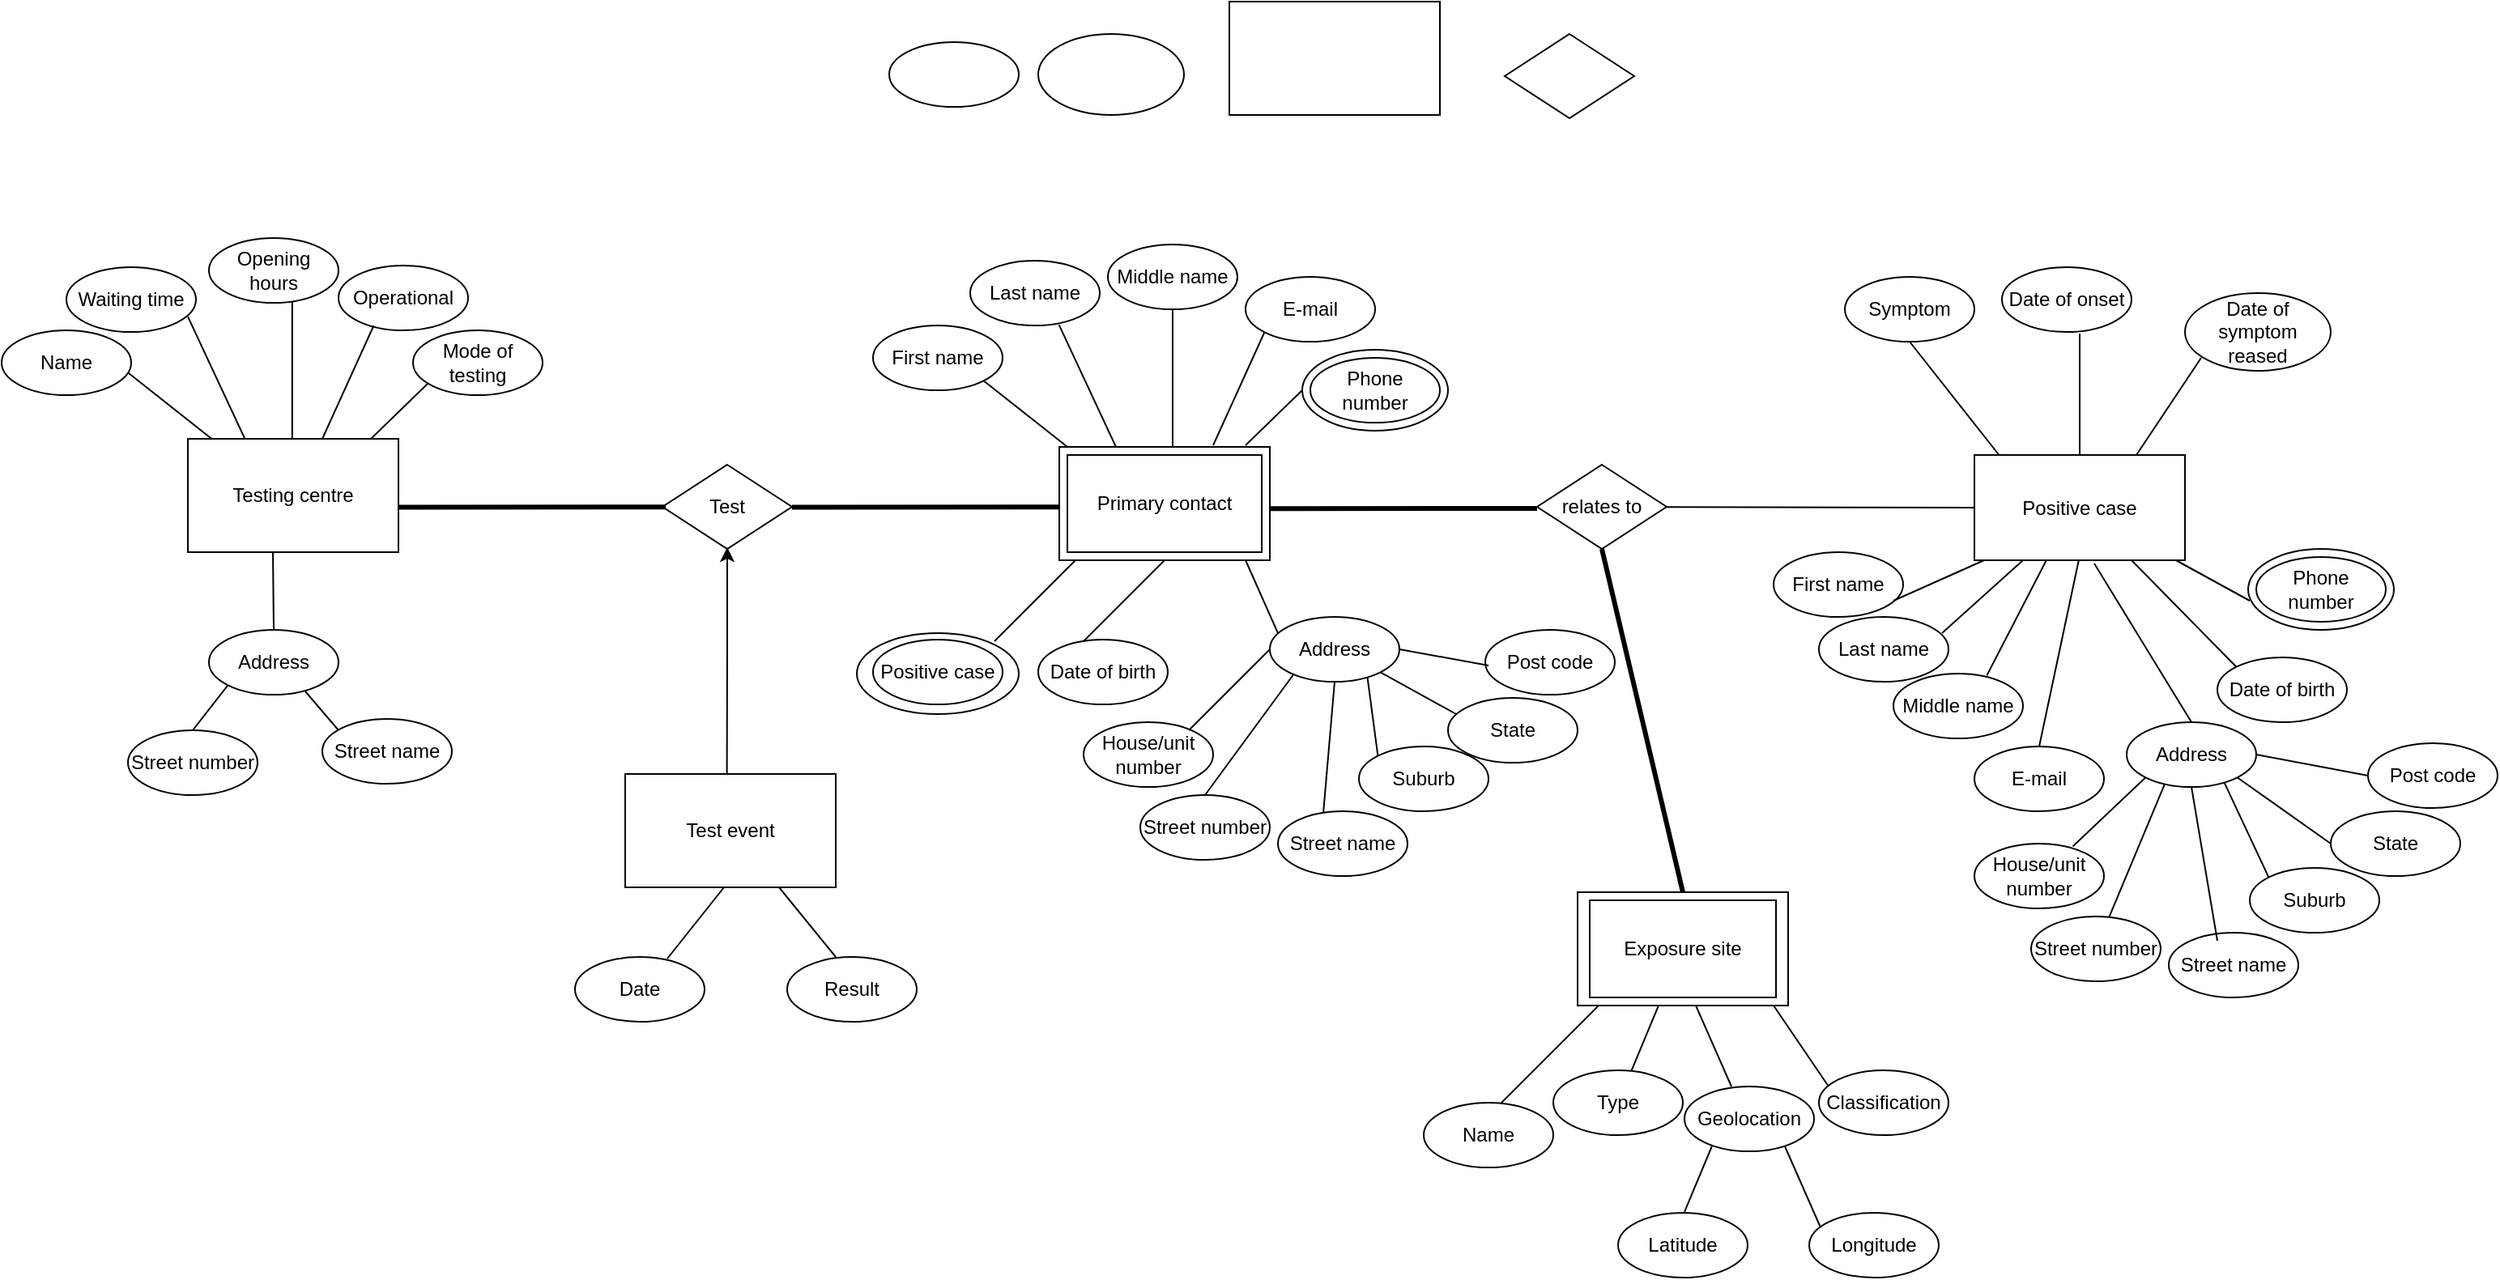 <mxfile version="14.9.8" type="github">
  <diagram id="R2lEEEUBdFMjLlhIrx00" name="Page-1">
    <mxGraphModel dx="2583" dy="1677" grid="1" gridSize="10" guides="1" tooltips="1" connect="1" arrows="1" fold="1" page="1" pageScale="1" pageWidth="1100" pageHeight="850" math="0" shadow="0" extFonts="Permanent Marker^https://fonts.googleapis.com/css?family=Permanent+Marker">
      <root>
        <mxCell id="0" />
        <mxCell id="1" parent="0" />
        <mxCell id="YlgnMmfE0ZR5ilOv5xmK-1" value="Primary contact" style="rounded=0;whiteSpace=wrap;html=1;" vertex="1" parent="1">
          <mxGeometry x="360" y="270" width="120" height="60" as="geometry" />
        </mxCell>
        <mxCell id="YlgnMmfE0ZR5ilOv5xmK-2" value="" style="rounded=0;whiteSpace=wrap;html=1;fillColor=none;" vertex="1" parent="1">
          <mxGeometry x="355" y="265" width="130" height="70" as="geometry" />
        </mxCell>
        <mxCell id="YlgnMmfE0ZR5ilOv5xmK-4" value="" style="endArrow=none;html=1;entryX=1;entryY=1;entryDx=0;entryDy=0;" edge="1" parent="1" target="YlgnMmfE0ZR5ilOv5xmK-8">
          <mxGeometry width="50" height="50" relative="1" as="geometry">
            <mxPoint x="360" y="265" as="sourcePoint" />
            <mxPoint x="365" y="230" as="targetPoint" />
          </mxGeometry>
        </mxCell>
        <mxCell id="YlgnMmfE0ZR5ilOv5xmK-5" value="" style="endArrow=none;html=1;entryX=0.685;entryY=0.99;entryDx=0;entryDy=0;entryPerimeter=0;" edge="1" parent="1" target="YlgnMmfE0ZR5ilOv5xmK-13">
          <mxGeometry width="50" height="50" relative="1" as="geometry">
            <mxPoint x="390" y="265" as="sourcePoint" />
            <mxPoint x="395" y="230" as="targetPoint" />
          </mxGeometry>
        </mxCell>
        <mxCell id="YlgnMmfE0ZR5ilOv5xmK-6" value="" style="endArrow=none;html=1;entryX=0;entryY=1;entryDx=0;entryDy=0;" edge="1" parent="1" target="YlgnMmfE0ZR5ilOv5xmK-15">
          <mxGeometry width="50" height="50" relative="1" as="geometry">
            <mxPoint x="450" y="264" as="sourcePoint" />
            <mxPoint x="455" y="214" as="targetPoint" />
          </mxGeometry>
        </mxCell>
        <mxCell id="YlgnMmfE0ZR5ilOv5xmK-7" value="" style="endArrow=none;html=1;entryX=0;entryY=0.5;entryDx=0;entryDy=0;" edge="1" parent="1" target="YlgnMmfE0ZR5ilOv5xmK-16">
          <mxGeometry width="50" height="50" relative="1" as="geometry">
            <mxPoint x="470" y="264" as="sourcePoint" />
            <mxPoint x="480" y="224" as="targetPoint" />
          </mxGeometry>
        </mxCell>
        <mxCell id="YlgnMmfE0ZR5ilOv5xmK-8" value="First name" style="ellipse;whiteSpace=wrap;html=1;fillColor=none;gradientColor=none;" vertex="1" parent="1">
          <mxGeometry x="240" y="190" width="80" height="40" as="geometry" />
        </mxCell>
        <mxCell id="YlgnMmfE0ZR5ilOv5xmK-9" value="" style="endArrow=none;html=1;entryX=0.5;entryY=1;entryDx=0;entryDy=0;" edge="1" parent="1" target="YlgnMmfE0ZR5ilOv5xmK-14">
          <mxGeometry width="50" height="50" relative="1" as="geometry">
            <mxPoint x="425" y="265" as="sourcePoint" />
            <mxPoint x="430" y="230" as="targetPoint" />
          </mxGeometry>
        </mxCell>
        <mxCell id="YlgnMmfE0ZR5ilOv5xmK-11" value="Phone number" style="ellipse;whiteSpace=wrap;html=1;fillColor=none;gradientColor=none;" vertex="1" parent="1">
          <mxGeometry x="510" y="210" width="80" height="40" as="geometry" />
        </mxCell>
        <mxCell id="YlgnMmfE0ZR5ilOv5xmK-13" value="Last name" style="ellipse;whiteSpace=wrap;html=1;fillColor=none;gradientColor=none;" vertex="1" parent="1">
          <mxGeometry x="300" y="150" width="80" height="40" as="geometry" />
        </mxCell>
        <mxCell id="YlgnMmfE0ZR5ilOv5xmK-14" value="Middle name" style="ellipse;whiteSpace=wrap;html=1;fillColor=none;gradientColor=none;" vertex="1" parent="1">
          <mxGeometry x="385" y="140" width="80" height="40" as="geometry" />
        </mxCell>
        <mxCell id="YlgnMmfE0ZR5ilOv5xmK-15" value="E-mail" style="ellipse;whiteSpace=wrap;html=1;fillColor=none;gradientColor=none;" vertex="1" parent="1">
          <mxGeometry x="470" y="160" width="80" height="40" as="geometry" />
        </mxCell>
        <mxCell id="YlgnMmfE0ZR5ilOv5xmK-16" value="" style="ellipse;whiteSpace=wrap;html=1;fillColor=none;gradientColor=none;" vertex="1" parent="1">
          <mxGeometry x="505" y="205" width="90" height="50" as="geometry" />
        </mxCell>
        <mxCell id="YlgnMmfE0ZR5ilOv5xmK-17" value="" style="endArrow=none;html=1;" edge="1" parent="1">
          <mxGeometry width="50" height="50" relative="1" as="geometry">
            <mxPoint x="315" y="385" as="sourcePoint" />
            <mxPoint x="365" y="335" as="targetPoint" />
          </mxGeometry>
        </mxCell>
        <mxCell id="YlgnMmfE0ZR5ilOv5xmK-18" value="" style="endArrow=none;html=1;" edge="1" parent="1">
          <mxGeometry width="50" height="50" relative="1" as="geometry">
            <mxPoint x="370" y="385" as="sourcePoint" />
            <mxPoint x="420" y="335" as="targetPoint" />
          </mxGeometry>
        </mxCell>
        <mxCell id="YlgnMmfE0ZR5ilOv5xmK-20" value="" style="endArrow=none;html=1;" edge="1" parent="1">
          <mxGeometry width="50" height="50" relative="1" as="geometry">
            <mxPoint x="490" y="380" as="sourcePoint" />
            <mxPoint x="470" y="335" as="targetPoint" />
          </mxGeometry>
        </mxCell>
        <mxCell id="YlgnMmfE0ZR5ilOv5xmK-21" value="" style="endArrow=none;html=1;exitX=0.5;exitY=0;exitDx=0;exitDy=0;" edge="1" parent="1" source="YlgnMmfE0ZR5ilOv5xmK-35">
          <mxGeometry width="50" height="50" relative="1" as="geometry">
            <mxPoint x="470" y="455" as="sourcePoint" />
            <mxPoint x="500" y="405" as="targetPoint" />
          </mxGeometry>
        </mxCell>
        <mxCell id="YlgnMmfE0ZR5ilOv5xmK-22" value="" style="endArrow=none;html=1;entryX=1;entryY=1;entryDx=0;entryDy=0;" edge="1" parent="1" target="YlgnMmfE0ZR5ilOv5xmK-32">
          <mxGeometry width="50" height="50" relative="1" as="geometry">
            <mxPoint x="600" y="430" as="sourcePoint" />
            <mxPoint x="595" y="380" as="targetPoint" />
          </mxGeometry>
        </mxCell>
        <mxCell id="YlgnMmfE0ZR5ilOv5xmK-23" value="" style="endArrow=none;html=1;" edge="1" parent="1">
          <mxGeometry width="50" height="50" relative="1" as="geometry">
            <mxPoint x="435" y="440" as="sourcePoint" />
            <mxPoint x="485" y="390" as="targetPoint" />
          </mxGeometry>
        </mxCell>
        <mxCell id="YlgnMmfE0ZR5ilOv5xmK-24" value="" style="endArrow=none;html=1;entryX=1;entryY=0.5;entryDx=0;entryDy=0;" edge="1" parent="1" target="YlgnMmfE0ZR5ilOv5xmK-32">
          <mxGeometry width="50" height="50" relative="1" as="geometry">
            <mxPoint x="620" y="400" as="sourcePoint" />
            <mxPoint x="610" y="400" as="targetPoint" />
          </mxGeometry>
        </mxCell>
        <mxCell id="YlgnMmfE0ZR5ilOv5xmK-25" value="" style="endArrow=none;html=1;entryX=0.753;entryY=0.93;entryDx=0;entryDy=0;entryPerimeter=0;exitX=0;exitY=0;exitDx=0;exitDy=0;" edge="1" parent="1" source="YlgnMmfE0ZR5ilOv5xmK-37" target="YlgnMmfE0ZR5ilOv5xmK-32">
          <mxGeometry width="50" height="50" relative="1" as="geometry">
            <mxPoint x="555" y="450" as="sourcePoint" />
            <mxPoint x="555" y="400" as="targetPoint" />
          </mxGeometry>
        </mxCell>
        <mxCell id="YlgnMmfE0ZR5ilOv5xmK-26" value="" style="endArrow=none;html=1;entryX=0.5;entryY=1;entryDx=0;entryDy=0;exitX=0.35;exitY=0.03;exitDx=0;exitDy=0;exitPerimeter=0;" edge="1" parent="1" source="YlgnMmfE0ZR5ilOv5xmK-36" target="YlgnMmfE0ZR5ilOv5xmK-32">
          <mxGeometry width="50" height="50" relative="1" as="geometry">
            <mxPoint x="510" y="460" as="sourcePoint" />
            <mxPoint x="535" y="410" as="targetPoint" />
          </mxGeometry>
        </mxCell>
        <mxCell id="YlgnMmfE0ZR5ilOv5xmK-28" value="" style="ellipse;whiteSpace=wrap;html=1;fillColor=none;gradientColor=none;" vertex="1" parent="1">
          <mxGeometry x="250" y="15" width="80" height="40" as="geometry" />
        </mxCell>
        <mxCell id="YlgnMmfE0ZR5ilOv5xmK-29" value="" style="ellipse;whiteSpace=wrap;html=1;fillColor=none;gradientColor=none;" vertex="1" parent="1">
          <mxGeometry x="230" y="380" width="100" height="50" as="geometry" />
        </mxCell>
        <mxCell id="YlgnMmfE0ZR5ilOv5xmK-30" style="edgeStyle=orthogonalEdgeStyle;rounded=0;orthogonalLoop=1;jettySize=auto;html=1;exitX=0.5;exitY=1;exitDx=0;exitDy=0;" edge="1" parent="1" source="YlgnMmfE0ZR5ilOv5xmK-29" target="YlgnMmfE0ZR5ilOv5xmK-29">
          <mxGeometry relative="1" as="geometry" />
        </mxCell>
        <mxCell id="YlgnMmfE0ZR5ilOv5xmK-32" value="Address" style="ellipse;whiteSpace=wrap;html=1;fillColor=none;gradientColor=none;" vertex="1" parent="1">
          <mxGeometry x="485" y="370" width="80" height="40" as="geometry" />
        </mxCell>
        <mxCell id="YlgnMmfE0ZR5ilOv5xmK-33" value="Date of birth" style="ellipse;whiteSpace=wrap;html=1;fillColor=none;gradientColor=none;" vertex="1" parent="1">
          <mxGeometry x="342" y="384" width="80" height="40" as="geometry" />
        </mxCell>
        <mxCell id="YlgnMmfE0ZR5ilOv5xmK-34" value="House/unit number" style="ellipse;whiteSpace=wrap;html=1;fillColor=none;gradientColor=none;" vertex="1" parent="1">
          <mxGeometry x="370" y="435" width="80" height="40" as="geometry" />
        </mxCell>
        <mxCell id="YlgnMmfE0ZR5ilOv5xmK-35" value="Street number" style="ellipse;whiteSpace=wrap;html=1;fillColor=none;gradientColor=none;" vertex="1" parent="1">
          <mxGeometry x="405" y="480" width="80" height="40" as="geometry" />
        </mxCell>
        <mxCell id="YlgnMmfE0ZR5ilOv5xmK-36" value="Street name" style="ellipse;whiteSpace=wrap;html=1;fillColor=none;gradientColor=none;" vertex="1" parent="1">
          <mxGeometry x="490" y="490" width="80" height="40" as="geometry" />
        </mxCell>
        <mxCell id="YlgnMmfE0ZR5ilOv5xmK-37" value="Suburb" style="ellipse;whiteSpace=wrap;html=1;fillColor=none;gradientColor=none;" vertex="1" parent="1">
          <mxGeometry x="540" y="450" width="80" height="40" as="geometry" />
        </mxCell>
        <mxCell id="YlgnMmfE0ZR5ilOv5xmK-38" value="State" style="ellipse;whiteSpace=wrap;html=1;fillColor=none;gradientColor=none;" vertex="1" parent="1">
          <mxGeometry x="595" y="420" width="80" height="40" as="geometry" />
        </mxCell>
        <mxCell id="YlgnMmfE0ZR5ilOv5xmK-39" value="Post code" style="ellipse;whiteSpace=wrap;html=1;fillColor=none;gradientColor=none;" vertex="1" parent="1">
          <mxGeometry x="618" y="378" width="80" height="40" as="geometry" />
        </mxCell>
        <mxCell id="YlgnMmfE0ZR5ilOv5xmK-40" value="Positive case" style="ellipse;whiteSpace=wrap;html=1;fillColor=none;gradientColor=none;" vertex="1" parent="1">
          <mxGeometry x="240" y="384" width="80" height="40" as="geometry" />
        </mxCell>
        <mxCell id="YlgnMmfE0ZR5ilOv5xmK-41" value="" style="ellipse;whiteSpace=wrap;html=1;fillColor=none;gradientColor=none;" vertex="1" parent="1">
          <mxGeometry x="342" y="10" width="90" height="50" as="geometry" />
        </mxCell>
        <mxCell id="YlgnMmfE0ZR5ilOv5xmK-42" value="" style="rounded=0;whiteSpace=wrap;html=1;fillColor=none;" vertex="1" parent="1">
          <mxGeometry x="460" y="-10" width="130" height="70" as="geometry" />
        </mxCell>
        <mxCell id="YlgnMmfE0ZR5ilOv5xmK-43" value="Positive case" style="rounded=0;whiteSpace=wrap;html=1;fillColor=none;" vertex="1" parent="1">
          <mxGeometry x="920" y="270" width="130" height="65" as="geometry" />
        </mxCell>
        <mxCell id="YlgnMmfE0ZR5ilOv5xmK-44" value="" style="endArrow=none;html=1;entryX=0.5;entryY=1;entryDx=0;entryDy=0;" edge="1" parent="1" target="YlgnMmfE0ZR5ilOv5xmK-47">
          <mxGeometry width="50" height="50" relative="1" as="geometry">
            <mxPoint x="935.2" y="270" as="sourcePoint" />
            <mxPoint x="900" y="194.6" as="targetPoint" />
          </mxGeometry>
        </mxCell>
        <mxCell id="YlgnMmfE0ZR5ilOv5xmK-45" value="" style="endArrow=none;html=1;exitX=0.5;exitY=0;exitDx=0;exitDy=0;" edge="1" parent="1" source="YlgnMmfE0ZR5ilOv5xmK-43">
          <mxGeometry width="50" height="50" relative="1" as="geometry">
            <mxPoint x="995.2" y="270" as="sourcePoint" />
            <mxPoint x="985" y="195" as="targetPoint" />
          </mxGeometry>
        </mxCell>
        <mxCell id="YlgnMmfE0ZR5ilOv5xmK-46" value="" style="endArrow=none;html=1;" edge="1" parent="1">
          <mxGeometry width="50" height="50" relative="1" as="geometry">
            <mxPoint x="1020" y="270" as="sourcePoint" />
            <mxPoint x="1060" y="210" as="targetPoint" />
          </mxGeometry>
        </mxCell>
        <mxCell id="YlgnMmfE0ZR5ilOv5xmK-47" value="Symptom" style="ellipse;whiteSpace=wrap;html=1;fillColor=none;gradientColor=none;" vertex="1" parent="1">
          <mxGeometry x="840" y="160" width="80" height="40" as="geometry" />
        </mxCell>
        <mxCell id="YlgnMmfE0ZR5ilOv5xmK-48" value="Date of onset" style="ellipse;whiteSpace=wrap;html=1;fillColor=none;gradientColor=none;" vertex="1" parent="1">
          <mxGeometry x="937" y="154" width="80" height="40" as="geometry" />
        </mxCell>
        <mxCell id="YlgnMmfE0ZR5ilOv5xmK-49" value="Date of symptom reased" style="ellipse;whiteSpace=wrap;html=1;fillColor=none;gradientColor=none;" vertex="1" parent="1">
          <mxGeometry x="1050" y="170" width="90" height="48" as="geometry" />
        </mxCell>
        <mxCell id="YlgnMmfE0ZR5ilOv5xmK-50" value="" style="endArrow=none;html=1;exitX=0.5;exitY=0;exitDx=0;exitDy=0;" edge="1" parent="1" source="YlgnMmfE0ZR5ilOv5xmK-61">
          <mxGeometry width="50" height="50" relative="1" as="geometry">
            <mxPoint x="980" y="410" as="sourcePoint" />
            <mxPoint x="984.41" y="335.0" as="targetPoint" />
          </mxGeometry>
        </mxCell>
        <mxCell id="YlgnMmfE0ZR5ilOv5xmK-51" value="" style="endArrow=none;html=1;" edge="1" parent="1">
          <mxGeometry width="50" height="50" relative="1" as="geometry">
            <mxPoint x="870" y="360" as="sourcePoint" />
            <mxPoint x="926.0" y="335" as="targetPoint" />
          </mxGeometry>
        </mxCell>
        <mxCell id="YlgnMmfE0ZR5ilOv5xmK-52" value="" style="endArrow=none;html=1;" edge="1" parent="1">
          <mxGeometry width="50" height="50" relative="1" as="geometry">
            <mxPoint x="900" y="380" as="sourcePoint" />
            <mxPoint x="950.0" y="335" as="targetPoint" />
          </mxGeometry>
        </mxCell>
        <mxCell id="YlgnMmfE0ZR5ilOv5xmK-53" value="" style="endArrow=none;html=1;exitX=0.5;exitY=0;exitDx=0;exitDy=0;" edge="1" parent="1" source="YlgnMmfE0ZR5ilOv5xmK-78">
          <mxGeometry width="50" height="50" relative="1" as="geometry">
            <mxPoint x="1030" y="460" as="sourcePoint" />
            <mxPoint x="994" y="337" as="targetPoint" />
          </mxGeometry>
        </mxCell>
        <mxCell id="YlgnMmfE0ZR5ilOv5xmK-54" value="" style="endArrow=none;html=1;exitX=0;exitY=0;exitDx=0;exitDy=0;" edge="1" parent="1" source="YlgnMmfE0ZR5ilOv5xmK-63">
          <mxGeometry width="50" height="50" relative="1" as="geometry">
            <mxPoint x="1040" y="410" as="sourcePoint" />
            <mxPoint x="1017.0" y="335" as="targetPoint" />
          </mxGeometry>
        </mxCell>
        <mxCell id="YlgnMmfE0ZR5ilOv5xmK-55" value="" style="endArrow=none;html=1;" edge="1" parent="1">
          <mxGeometry width="50" height="50" relative="1" as="geometry">
            <mxPoint x="1090" y="360" as="sourcePoint" />
            <mxPoint x="1044.41" y="335" as="targetPoint" />
          </mxGeometry>
        </mxCell>
        <mxCell id="YlgnMmfE0ZR5ilOv5xmK-56" value="" style="endArrow=none;html=1;exitX=0.721;exitY=0.029;exitDx=0;exitDy=0;exitPerimeter=0;" edge="1" parent="1" source="YlgnMmfE0ZR5ilOv5xmK-60">
          <mxGeometry width="50" height="50" relative="1" as="geometry">
            <mxPoint x="940" y="400" as="sourcePoint" />
            <mxPoint x="964.41" y="335" as="targetPoint" />
          </mxGeometry>
        </mxCell>
        <mxCell id="YlgnMmfE0ZR5ilOv5xmK-58" value="First name" style="ellipse;whiteSpace=wrap;html=1;fillColor=none;gradientColor=none;" vertex="1" parent="1">
          <mxGeometry x="796" y="330" width="80" height="40" as="geometry" />
        </mxCell>
        <mxCell id="YlgnMmfE0ZR5ilOv5xmK-59" value="Last name" style="ellipse;whiteSpace=wrap;html=1;fillColor=none;gradientColor=none;" vertex="1" parent="1">
          <mxGeometry x="824" y="370" width="80" height="40" as="geometry" />
        </mxCell>
        <mxCell id="YlgnMmfE0ZR5ilOv5xmK-60" value="Middle name" style="ellipse;whiteSpace=wrap;html=1;fillColor=none;gradientColor=none;" vertex="1" parent="1">
          <mxGeometry x="870" y="405" width="80" height="40" as="geometry" />
        </mxCell>
        <mxCell id="YlgnMmfE0ZR5ilOv5xmK-61" value="E-mail" style="ellipse;whiteSpace=wrap;html=1;fillColor=none;gradientColor=none;" vertex="1" parent="1">
          <mxGeometry x="920" y="450" width="80" height="40" as="geometry" />
        </mxCell>
        <mxCell id="YlgnMmfE0ZR5ilOv5xmK-63" value="Date of birth" style="ellipse;whiteSpace=wrap;html=1;fillColor=none;gradientColor=none;" vertex="1" parent="1">
          <mxGeometry x="1070" y="395" width="80" height="40" as="geometry" />
        </mxCell>
        <mxCell id="YlgnMmfE0ZR5ilOv5xmK-66" value="House/unit number" style="ellipse;whiteSpace=wrap;html=1;fillColor=none;gradientColor=none;" vertex="1" parent="1">
          <mxGeometry x="920" y="510" width="80" height="40" as="geometry" />
        </mxCell>
        <mxCell id="YlgnMmfE0ZR5ilOv5xmK-67" value="Street number" style="ellipse;whiteSpace=wrap;html=1;fillColor=none;gradientColor=none;" vertex="1" parent="1">
          <mxGeometry x="955" y="555" width="80" height="40" as="geometry" />
        </mxCell>
        <mxCell id="YlgnMmfE0ZR5ilOv5xmK-68" value="Street name" style="ellipse;whiteSpace=wrap;html=1;fillColor=none;gradientColor=none;" vertex="1" parent="1">
          <mxGeometry x="1040" y="565" width="80" height="40" as="geometry" />
        </mxCell>
        <mxCell id="YlgnMmfE0ZR5ilOv5xmK-69" value="Suburb" style="ellipse;whiteSpace=wrap;html=1;fillColor=none;gradientColor=none;" vertex="1" parent="1">
          <mxGeometry x="1090" y="525" width="80" height="40" as="geometry" />
        </mxCell>
        <mxCell id="YlgnMmfE0ZR5ilOv5xmK-70" value="State" style="ellipse;whiteSpace=wrap;html=1;fillColor=none;gradientColor=none;" vertex="1" parent="1">
          <mxGeometry x="1140" y="490" width="80" height="40" as="geometry" />
        </mxCell>
        <mxCell id="YlgnMmfE0ZR5ilOv5xmK-71" value="Post code" style="ellipse;whiteSpace=wrap;html=1;fillColor=none;gradientColor=none;" vertex="1" parent="1">
          <mxGeometry x="1163" y="448" width="80" height="40" as="geometry" />
        </mxCell>
        <mxCell id="YlgnMmfE0ZR5ilOv5xmK-72" value="" style="endArrow=none;html=1;entryX=0.292;entryY=0.964;entryDx=0;entryDy=0;entryPerimeter=0;" edge="1" parent="1" source="YlgnMmfE0ZR5ilOv5xmK-67" target="YlgnMmfE0ZR5ilOv5xmK-78">
          <mxGeometry width="50" height="50" relative="1" as="geometry">
            <mxPoint x="965" y="570" as="sourcePoint" />
            <mxPoint x="1020" y="495" as="targetPoint" />
          </mxGeometry>
        </mxCell>
        <mxCell id="YlgnMmfE0ZR5ilOv5xmK-73" value="" style="endArrow=none;html=1;entryX=1;entryY=1;entryDx=0;entryDy=0;exitX=0;exitY=0.5;exitDx=0;exitDy=0;" edge="1" parent="1" target="YlgnMmfE0ZR5ilOv5xmK-78" source="YlgnMmfE0ZR5ilOv5xmK-70">
          <mxGeometry width="50" height="50" relative="1" as="geometry">
            <mxPoint x="1120" y="520" as="sourcePoint" />
            <mxPoint x="1115" y="470" as="targetPoint" />
          </mxGeometry>
        </mxCell>
        <mxCell id="YlgnMmfE0ZR5ilOv5xmK-74" value="" style="endArrow=none;html=1;exitX=0.759;exitY=0.043;exitDx=0;exitDy=0;exitPerimeter=0;entryX=0;entryY=1;entryDx=0;entryDy=0;" edge="1" parent="1" source="YlgnMmfE0ZR5ilOv5xmK-66" target="YlgnMmfE0ZR5ilOv5xmK-78">
          <mxGeometry width="50" height="50" relative="1" as="geometry">
            <mxPoint x="955" y="530" as="sourcePoint" />
            <mxPoint x="1005" y="480" as="targetPoint" />
          </mxGeometry>
        </mxCell>
        <mxCell id="YlgnMmfE0ZR5ilOv5xmK-75" value="" style="endArrow=none;html=1;entryX=1;entryY=0.5;entryDx=0;entryDy=0;exitX=0;exitY=0.5;exitDx=0;exitDy=0;" edge="1" parent="1" target="YlgnMmfE0ZR5ilOv5xmK-78" source="YlgnMmfE0ZR5ilOv5xmK-71">
          <mxGeometry width="50" height="50" relative="1" as="geometry">
            <mxPoint x="1140" y="490" as="sourcePoint" />
            <mxPoint x="1130" y="490" as="targetPoint" />
          </mxGeometry>
        </mxCell>
        <mxCell id="YlgnMmfE0ZR5ilOv5xmK-76" value="" style="endArrow=none;html=1;entryX=0.753;entryY=0.93;entryDx=0;entryDy=0;entryPerimeter=0;exitX=0;exitY=0;exitDx=0;exitDy=0;" edge="1" parent="1" source="YlgnMmfE0ZR5ilOv5xmK-69" target="YlgnMmfE0ZR5ilOv5xmK-78">
          <mxGeometry width="50" height="50" relative="1" as="geometry">
            <mxPoint x="1071.716" y="545.858" as="sourcePoint" />
            <mxPoint x="1075" y="490" as="targetPoint" />
          </mxGeometry>
        </mxCell>
        <mxCell id="YlgnMmfE0ZR5ilOv5xmK-77" value="" style="endArrow=none;html=1;entryX=0.5;entryY=1;entryDx=0;entryDy=0;" edge="1" parent="1" target="YlgnMmfE0ZR5ilOv5xmK-78">
          <mxGeometry width="50" height="50" relative="1" as="geometry">
            <mxPoint x="1070" y="570" as="sourcePoint" />
            <mxPoint x="1055" y="500" as="targetPoint" />
          </mxGeometry>
        </mxCell>
        <mxCell id="YlgnMmfE0ZR5ilOv5xmK-78" value="Address" style="ellipse;whiteSpace=wrap;html=1;fillColor=none;gradientColor=none;" vertex="1" parent="1">
          <mxGeometry x="1014" y="435" width="80" height="40" as="geometry" />
        </mxCell>
        <mxCell id="YlgnMmfE0ZR5ilOv5xmK-83" value="Phone number" style="ellipse;whiteSpace=wrap;html=1;fillColor=none;gradientColor=none;" vertex="1" parent="1">
          <mxGeometry x="1094" y="333" width="80" height="40" as="geometry" />
        </mxCell>
        <mxCell id="YlgnMmfE0ZR5ilOv5xmK-84" value="" style="ellipse;whiteSpace=wrap;html=1;fillColor=none;gradientColor=none;" vertex="1" parent="1">
          <mxGeometry x="1089" y="328" width="90" height="50" as="geometry" />
        </mxCell>
        <mxCell id="YlgnMmfE0ZR5ilOv5xmK-86" value="" style="endArrow=none;html=1;strokeWidth=3;entryX=0;entryY=0.5;entryDx=0;entryDy=0;" edge="1" parent="1">
          <mxGeometry width="50" height="50" relative="1" as="geometry">
            <mxPoint x="485" y="303.08" as="sourcePoint" />
            <mxPoint x="650" y="303" as="targetPoint" />
          </mxGeometry>
        </mxCell>
        <mxCell id="YlgnMmfE0ZR5ilOv5xmK-87" value="relates to" style="rhombus;whiteSpace=wrap;html=1;fillColor=none;gradientColor=none;" vertex="1" parent="1">
          <mxGeometry x="650" y="276" width="80" height="52" as="geometry" />
        </mxCell>
        <mxCell id="YlgnMmfE0ZR5ilOv5xmK-88" value="" style="endArrow=none;html=1;entryX=0;entryY=0.5;entryDx=0;entryDy=0;" edge="1" parent="1" target="YlgnMmfE0ZR5ilOv5xmK-43">
          <mxGeometry width="50" height="50" relative="1" as="geometry">
            <mxPoint x="730" y="302.15" as="sourcePoint" />
            <mxPoint x="895.024" y="302.086" as="targetPoint" />
          </mxGeometry>
        </mxCell>
        <mxCell id="YlgnMmfE0ZR5ilOv5xmK-89" value="" style="rhombus;whiteSpace=wrap;html=1;fillColor=none;gradientColor=none;" vertex="1" parent="1">
          <mxGeometry x="630" y="10" width="80" height="52" as="geometry" />
        </mxCell>
        <mxCell id="YlgnMmfE0ZR5ilOv5xmK-90" value="" style="endArrow=none;html=1;strokeWidth=3;entryX=0.5;entryY=0;entryDx=0;entryDy=0;" edge="1" parent="1" target="YlgnMmfE0ZR5ilOv5xmK-91">
          <mxGeometry width="50" height="50" relative="1" as="geometry">
            <mxPoint x="690" y="328.08" as="sourcePoint" />
            <mxPoint x="740" y="545" as="targetPoint" />
          </mxGeometry>
        </mxCell>
        <mxCell id="YlgnMmfE0ZR5ilOv5xmK-91" value="Exposure site" style="rounded=0;whiteSpace=wrap;html=1;fillColor=none;" vertex="1" parent="1">
          <mxGeometry x="675" y="540" width="130" height="70" as="geometry" />
        </mxCell>
        <mxCell id="YlgnMmfE0ZR5ilOv5xmK-94" value="" style="rounded=0;whiteSpace=wrap;html=1;fillColor=none;" vertex="1" parent="1">
          <mxGeometry x="682.5" y="545" width="115" height="60" as="geometry" />
        </mxCell>
        <mxCell id="YlgnMmfE0ZR5ilOv5xmK-95" value="" style="endArrow=none;html=1;" edge="1" parent="1">
          <mxGeometry width="50" height="50" relative="1" as="geometry">
            <mxPoint x="628" y="670" as="sourcePoint" />
            <mxPoint x="688" y="610" as="targetPoint" />
          </mxGeometry>
        </mxCell>
        <mxCell id="YlgnMmfE0ZR5ilOv5xmK-96" value="" style="endArrow=none;html=1;startArrow=none;" edge="1" parent="1" source="YlgnMmfE0ZR5ilOv5xmK-100">
          <mxGeometry width="50" height="50" relative="1" as="geometry">
            <mxPoint x="675" y="660" as="sourcePoint" />
            <mxPoint x="725" y="610" as="targetPoint" />
          </mxGeometry>
        </mxCell>
        <mxCell id="YlgnMmfE0ZR5ilOv5xmK-97" value="" style="endArrow=none;html=1;" edge="1" parent="1">
          <mxGeometry width="50" height="50" relative="1" as="geometry">
            <mxPoint x="770" y="660" as="sourcePoint" />
            <mxPoint x="748" y="610" as="targetPoint" />
          </mxGeometry>
        </mxCell>
        <mxCell id="YlgnMmfE0ZR5ilOv5xmK-98" value="" style="endArrow=none;html=1;" edge="1" parent="1">
          <mxGeometry width="50" height="50" relative="1" as="geometry">
            <mxPoint x="830" y="660" as="sourcePoint" />
            <mxPoint x="796" y="610" as="targetPoint" />
          </mxGeometry>
        </mxCell>
        <mxCell id="YlgnMmfE0ZR5ilOv5xmK-99" value="Name" style="ellipse;whiteSpace=wrap;html=1;fillColor=none;gradientColor=none;" vertex="1" parent="1">
          <mxGeometry x="580" y="670" width="80" height="40" as="geometry" />
        </mxCell>
        <mxCell id="YlgnMmfE0ZR5ilOv5xmK-100" value="Type" style="ellipse;whiteSpace=wrap;html=1;fillColor=none;gradientColor=none;" vertex="1" parent="1">
          <mxGeometry x="660" y="650" width="80" height="40" as="geometry" />
        </mxCell>
        <mxCell id="YlgnMmfE0ZR5ilOv5xmK-102" value="Geolocation" style="ellipse;whiteSpace=wrap;html=1;fillColor=none;gradientColor=none;" vertex="1" parent="1">
          <mxGeometry x="741" y="660" width="80" height="40" as="geometry" />
        </mxCell>
        <mxCell id="YlgnMmfE0ZR5ilOv5xmK-103" value="Classification" style="ellipse;whiteSpace=wrap;html=1;fillColor=none;gradientColor=none;" vertex="1" parent="1">
          <mxGeometry x="824" y="650" width="80" height="40" as="geometry" />
        </mxCell>
        <mxCell id="YlgnMmfE0ZR5ilOv5xmK-104" value="" style="endArrow=none;html=1;" edge="1" parent="1">
          <mxGeometry width="50" height="50" relative="1" as="geometry">
            <mxPoint x="825" y="747" as="sourcePoint" />
            <mxPoint x="803.0" y="697" as="targetPoint" />
          </mxGeometry>
        </mxCell>
        <mxCell id="YlgnMmfE0ZR5ilOv5xmK-105" value="" style="endArrow=none;html=1;startArrow=none;" edge="1" parent="1">
          <mxGeometry width="50" height="50" relative="1" as="geometry">
            <mxPoint x="741" y="737.41" as="sourcePoint" />
            <mxPoint x="757.896" y="696.995" as="targetPoint" />
          </mxGeometry>
        </mxCell>
        <mxCell id="YlgnMmfE0ZR5ilOv5xmK-106" value="Latitude" style="ellipse;whiteSpace=wrap;html=1;fillColor=none;gradientColor=none;" vertex="1" parent="1">
          <mxGeometry x="700" y="738" width="80" height="40" as="geometry" />
        </mxCell>
        <mxCell id="YlgnMmfE0ZR5ilOv5xmK-107" value="Longitude" style="ellipse;whiteSpace=wrap;html=1;fillColor=none;gradientColor=none;" vertex="1" parent="1">
          <mxGeometry x="818" y="738" width="80" height="40" as="geometry" />
        </mxCell>
        <mxCell id="YlgnMmfE0ZR5ilOv5xmK-108" value="Test" style="rhombus;whiteSpace=wrap;html=1;fillColor=none;gradientColor=none;" vertex="1" parent="1">
          <mxGeometry x="110" y="276" width="80" height="52" as="geometry" />
        </mxCell>
        <mxCell id="YlgnMmfE0ZR5ilOv5xmK-109" value="" style="endArrow=none;html=1;strokeWidth=3;entryX=0;entryY=0.5;entryDx=0;entryDy=0;" edge="1" parent="1">
          <mxGeometry width="50" height="50" relative="1" as="geometry">
            <mxPoint x="190" y="302.24" as="sourcePoint" />
            <mxPoint x="355" y="302.16" as="targetPoint" />
          </mxGeometry>
        </mxCell>
        <mxCell id="YlgnMmfE0ZR5ilOv5xmK-110" value="" style="endArrow=none;html=1;strokeWidth=3;entryX=0;entryY=0.5;entryDx=0;entryDy=0;" edge="1" parent="1">
          <mxGeometry width="50" height="50" relative="1" as="geometry">
            <mxPoint x="-53.0" y="302.24" as="sourcePoint" />
            <mxPoint x="112" y="302.16" as="targetPoint" />
          </mxGeometry>
        </mxCell>
        <mxCell id="YlgnMmfE0ZR5ilOv5xmK-111" value="Testing centre" style="rounded=0;whiteSpace=wrap;html=1;fillColor=none;" vertex="1" parent="1">
          <mxGeometry x="-183" y="260" width="130" height="70" as="geometry" />
        </mxCell>
        <mxCell id="YlgnMmfE0ZR5ilOv5xmK-112" value="" style="endArrow=none;html=1;entryX=1;entryY=1;entryDx=0;entryDy=0;" edge="1" parent="1">
          <mxGeometry width="50" height="50" relative="1" as="geometry">
            <mxPoint x="-168.28" y="260" as="sourcePoint" />
            <mxPoint x="-219.996" y="219.142" as="targetPoint" />
          </mxGeometry>
        </mxCell>
        <mxCell id="YlgnMmfE0ZR5ilOv5xmK-113" value="" style="endArrow=none;html=1;entryX=0.685;entryY=0.99;entryDx=0;entryDy=0;entryPerimeter=0;" edge="1" parent="1">
          <mxGeometry width="50" height="50" relative="1" as="geometry">
            <mxPoint x="-147.8" y="260" as="sourcePoint" />
            <mxPoint x="-183.0" y="184.6" as="targetPoint" />
          </mxGeometry>
        </mxCell>
        <mxCell id="YlgnMmfE0ZR5ilOv5xmK-114" value="" style="endArrow=none;html=1;entryX=0.5;entryY=1;entryDx=0;entryDy=0;" edge="1" parent="1">
          <mxGeometry width="50" height="50" relative="1" as="geometry">
            <mxPoint x="-118.59" y="260" as="sourcePoint" />
            <mxPoint x="-118.59" y="175" as="targetPoint" />
          </mxGeometry>
        </mxCell>
        <mxCell id="YlgnMmfE0ZR5ilOv5xmK-115" value="" style="endArrow=none;html=1;entryX=0;entryY=1;entryDx=0;entryDy=0;" edge="1" parent="1">
          <mxGeometry width="50" height="50" relative="1" as="geometry">
            <mxPoint x="-100" y="260" as="sourcePoint" />
            <mxPoint x="-68.284" y="190.142" as="targetPoint" />
          </mxGeometry>
        </mxCell>
        <mxCell id="YlgnMmfE0ZR5ilOv5xmK-116" value="" style="endArrow=none;html=1;entryX=0;entryY=0.5;entryDx=0;entryDy=0;" edge="1" parent="1">
          <mxGeometry width="50" height="50" relative="1" as="geometry">
            <mxPoint x="-70" y="260" as="sourcePoint" />
            <mxPoint x="-35" y="226" as="targetPoint" />
          </mxGeometry>
        </mxCell>
        <mxCell id="YlgnMmfE0ZR5ilOv5xmK-117" value="Name" style="ellipse;whiteSpace=wrap;html=1;fillColor=none;gradientColor=none;" vertex="1" parent="1">
          <mxGeometry x="-298" y="193" width="80" height="40" as="geometry" />
        </mxCell>
        <mxCell id="YlgnMmfE0ZR5ilOv5xmK-118" value="&lt;span&gt;Waiting time&lt;/span&gt;" style="ellipse;whiteSpace=wrap;html=1;fillColor=none;gradientColor=none;" vertex="1" parent="1">
          <mxGeometry x="-258" y="154" width="80" height="40" as="geometry" />
        </mxCell>
        <mxCell id="YlgnMmfE0ZR5ilOv5xmK-119" value="Opening hours" style="ellipse;whiteSpace=wrap;html=1;fillColor=none;gradientColor=none;" vertex="1" parent="1">
          <mxGeometry x="-170" y="136" width="80" height="40" as="geometry" />
        </mxCell>
        <mxCell id="YlgnMmfE0ZR5ilOv5xmK-120" value="Mode of testing" style="ellipse;whiteSpace=wrap;html=1;fillColor=none;gradientColor=none;" vertex="1" parent="1">
          <mxGeometry x="-44" y="193" width="80" height="40" as="geometry" />
        </mxCell>
        <mxCell id="YlgnMmfE0ZR5ilOv5xmK-121" value="Operational" style="ellipse;whiteSpace=wrap;html=1;fillColor=none;gradientColor=none;" vertex="1" parent="1">
          <mxGeometry x="-90" y="153" width="80" height="40" as="geometry" />
        </mxCell>
        <mxCell id="YlgnMmfE0ZR5ilOv5xmK-122" value="" style="endArrow=none;html=1;entryX=0.5;entryY=1;entryDx=0;entryDy=0;exitX=0.5;exitY=0;exitDx=0;exitDy=0;" edge="1" parent="1" source="YlgnMmfE0ZR5ilOv5xmK-123">
          <mxGeometry width="50" height="50" relative="1" as="geometry">
            <mxPoint x="-130" y="380" as="sourcePoint" />
            <mxPoint x="-130.5" y="330" as="targetPoint" />
          </mxGeometry>
        </mxCell>
        <mxCell id="YlgnMmfE0ZR5ilOv5xmK-123" value="Address" style="ellipse;whiteSpace=wrap;html=1;fillColor=none;gradientColor=none;" vertex="1" parent="1">
          <mxGeometry x="-170" y="378" width="80" height="40" as="geometry" />
        </mxCell>
        <mxCell id="YlgnMmfE0ZR5ilOv5xmK-124" value="" style="endArrow=none;html=1;entryX=0;entryY=1;entryDx=0;entryDy=0;" edge="1" parent="1" target="YlgnMmfE0ZR5ilOv5xmK-123">
          <mxGeometry width="50" height="50" relative="1" as="geometry">
            <mxPoint x="-180" y="440" as="sourcePoint" />
            <mxPoint x="-180.5" y="372.0" as="targetPoint" />
          </mxGeometry>
        </mxCell>
        <mxCell id="YlgnMmfE0ZR5ilOv5xmK-125" value="" style="endArrow=none;html=1;entryX=0.5;entryY=1;entryDx=0;entryDy=0;" edge="1" parent="1">
          <mxGeometry width="50" height="50" relative="1" as="geometry">
            <mxPoint x="-90" y="440" as="sourcePoint" />
            <mxPoint x="-110.5" y="416.0" as="targetPoint" />
          </mxGeometry>
        </mxCell>
        <mxCell id="YlgnMmfE0ZR5ilOv5xmK-126" value="Street number" style="ellipse;whiteSpace=wrap;html=1;fillColor=none;gradientColor=none;" vertex="1" parent="1">
          <mxGeometry x="-220" y="440" width="80" height="40" as="geometry" />
        </mxCell>
        <mxCell id="YlgnMmfE0ZR5ilOv5xmK-127" value="Street name" style="ellipse;whiteSpace=wrap;html=1;fillColor=none;gradientColor=none;" vertex="1" parent="1">
          <mxGeometry x="-100" y="433" width="80" height="40" as="geometry" />
        </mxCell>
        <mxCell id="YlgnMmfE0ZR5ilOv5xmK-129" value="" style="endArrow=classic;html=1;strokeWidth=1;exitX=0.537;exitY=-0.019;exitDx=0;exitDy=0;exitPerimeter=0;" edge="1" parent="1">
          <mxGeometry width="50" height="50" relative="1" as="geometry">
            <mxPoint x="149.81" y="467.67" as="sourcePoint" />
            <mxPoint x="150" y="327" as="targetPoint" />
            <Array as="points">
              <mxPoint x="150" y="380" />
            </Array>
          </mxGeometry>
        </mxCell>
        <mxCell id="YlgnMmfE0ZR5ilOv5xmK-130" value="Test event" style="rounded=0;whiteSpace=wrap;html=1;fillColor=none;" vertex="1" parent="1">
          <mxGeometry x="87" y="467" width="130" height="70" as="geometry" />
        </mxCell>
        <mxCell id="YlgnMmfE0ZR5ilOv5xmK-131" value="" style="endArrow=none;html=1;entryX=0;entryY=0.5;entryDx=0;entryDy=0;" edge="1" parent="1">
          <mxGeometry width="50" height="50" relative="1" as="geometry">
            <mxPoint x="113" y="581" as="sourcePoint" />
            <mxPoint x="148" y="537" as="targetPoint" />
          </mxGeometry>
        </mxCell>
        <mxCell id="YlgnMmfE0ZR5ilOv5xmK-132" value="" style="endArrow=none;html=1;entryX=0;entryY=0.5;entryDx=0;entryDy=0;" edge="1" parent="1">
          <mxGeometry width="50" height="50" relative="1" as="geometry">
            <mxPoint x="217" y="580" as="sourcePoint" />
            <mxPoint x="182" y="537" as="targetPoint" />
          </mxGeometry>
        </mxCell>
        <mxCell id="YlgnMmfE0ZR5ilOv5xmK-133" value="Date" style="ellipse;whiteSpace=wrap;html=1;fillColor=none;gradientColor=none;" vertex="1" parent="1">
          <mxGeometry x="56" y="580" width="80" height="40" as="geometry" />
        </mxCell>
        <mxCell id="YlgnMmfE0ZR5ilOv5xmK-134" value="Result" style="ellipse;whiteSpace=wrap;html=1;fillColor=none;gradientColor=none;" vertex="1" parent="1">
          <mxGeometry x="187" y="580" width="80" height="40" as="geometry" />
        </mxCell>
      </root>
    </mxGraphModel>
  </diagram>
</mxfile>
